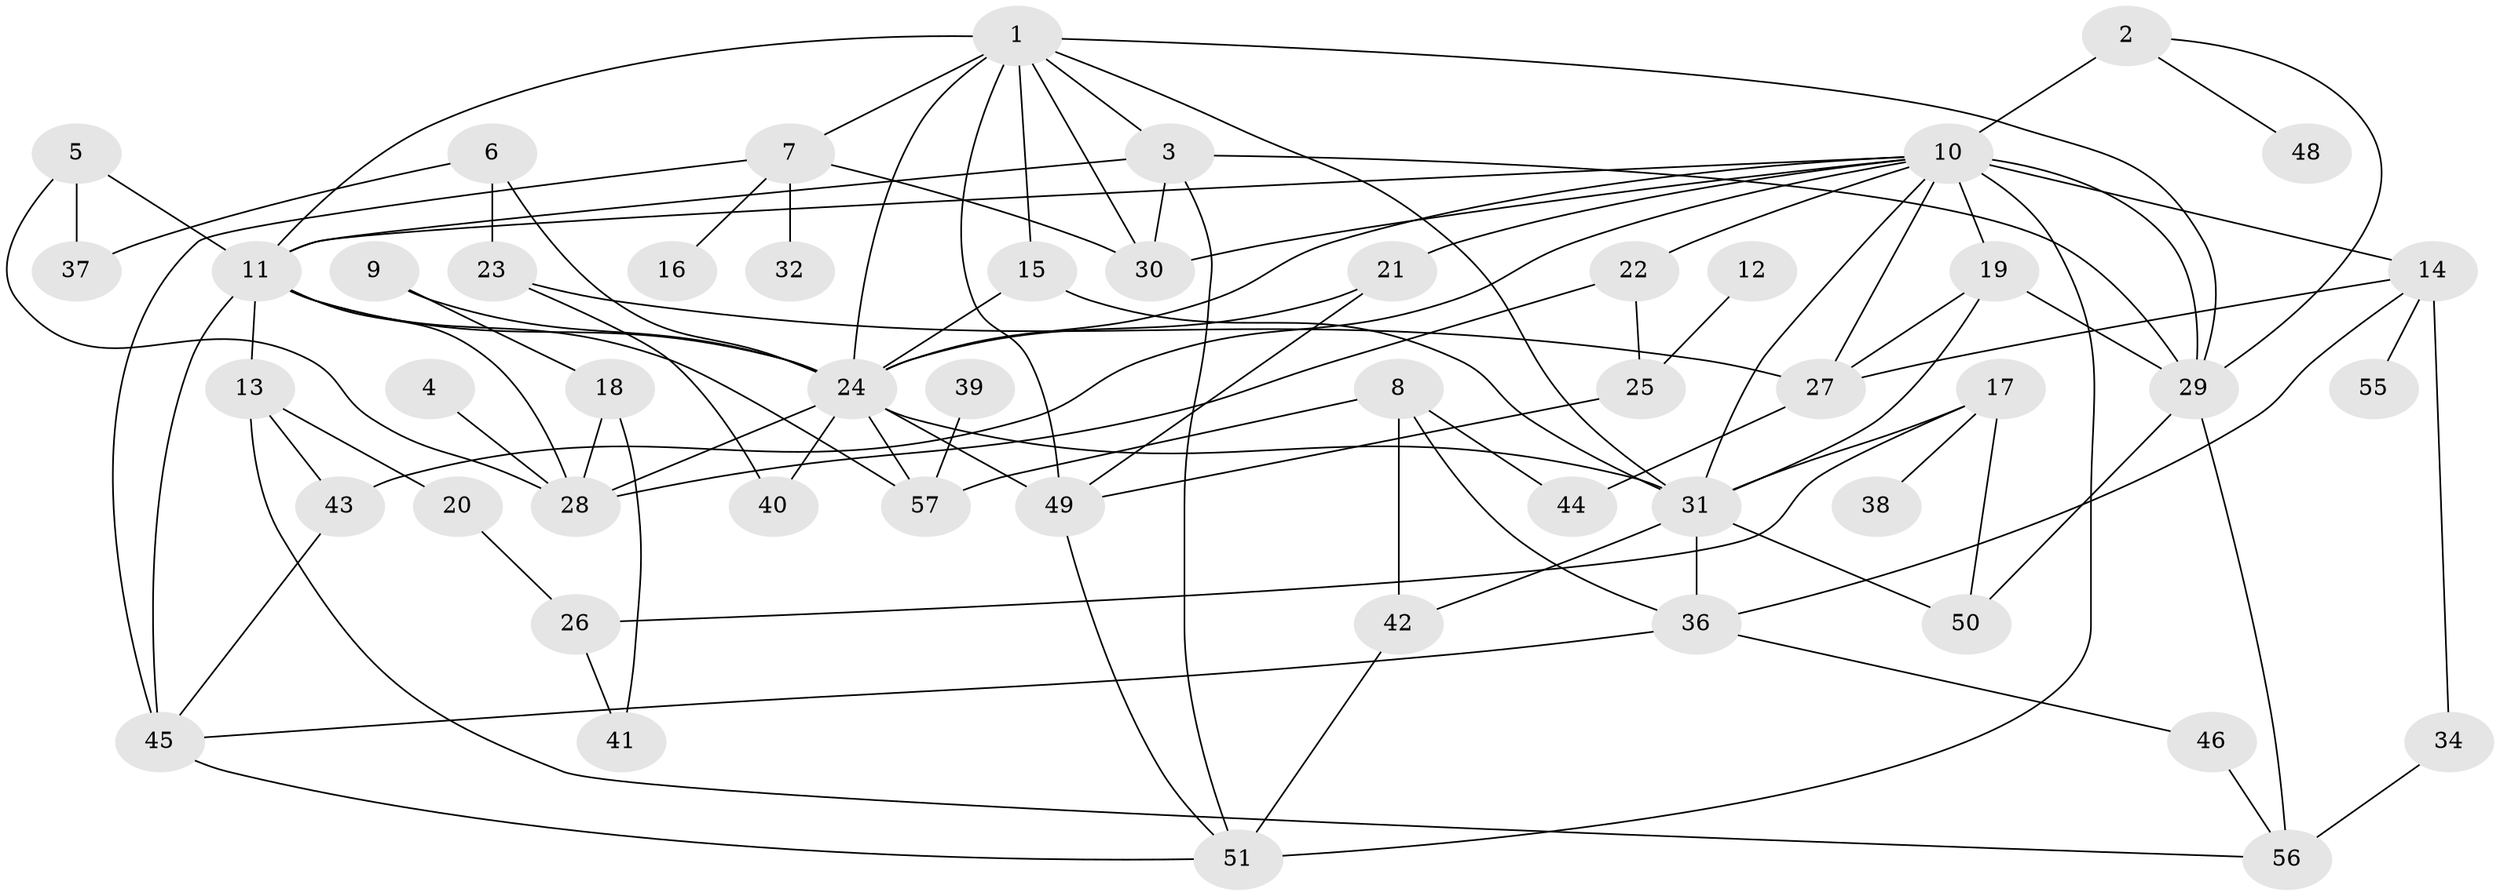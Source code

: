 // original degree distribution, {5: 0.13157894736842105, 4: 0.14035087719298245, 2: 0.2807017543859649, 1: 0.14035087719298245, 3: 0.18421052631578946, 6: 0.043859649122807015, 0: 0.05263157894736842, 7: 0.017543859649122806, 8: 0.008771929824561403}
// Generated by graph-tools (version 1.1) at 2025/33/03/09/25 02:33:55]
// undirected, 51 vertices, 98 edges
graph export_dot {
graph [start="1"]
  node [color=gray90,style=filled];
  1;
  2;
  3;
  4;
  5;
  6;
  7;
  8;
  9;
  10;
  11;
  12;
  13;
  14;
  15;
  16;
  17;
  18;
  19;
  20;
  21;
  22;
  23;
  24;
  25;
  26;
  27;
  28;
  29;
  30;
  31;
  32;
  34;
  36;
  37;
  38;
  39;
  40;
  41;
  42;
  43;
  44;
  45;
  46;
  48;
  49;
  50;
  51;
  55;
  56;
  57;
  1 -- 3 [weight=1.0];
  1 -- 7 [weight=1.0];
  1 -- 11 [weight=1.0];
  1 -- 15 [weight=1.0];
  1 -- 24 [weight=1.0];
  1 -- 29 [weight=2.0];
  1 -- 30 [weight=1.0];
  1 -- 31 [weight=1.0];
  1 -- 49 [weight=2.0];
  2 -- 10 [weight=2.0];
  2 -- 29 [weight=1.0];
  2 -- 48 [weight=1.0];
  3 -- 11 [weight=1.0];
  3 -- 29 [weight=1.0];
  3 -- 30 [weight=1.0];
  3 -- 51 [weight=1.0];
  4 -- 28 [weight=1.0];
  5 -- 11 [weight=1.0];
  5 -- 28 [weight=1.0];
  5 -- 37 [weight=1.0];
  6 -- 23 [weight=1.0];
  6 -- 24 [weight=1.0];
  6 -- 37 [weight=1.0];
  7 -- 16 [weight=1.0];
  7 -- 30 [weight=1.0];
  7 -- 32 [weight=1.0];
  7 -- 45 [weight=1.0];
  8 -- 36 [weight=1.0];
  8 -- 42 [weight=1.0];
  8 -- 44 [weight=1.0];
  8 -- 57 [weight=1.0];
  9 -- 18 [weight=1.0];
  9 -- 24 [weight=2.0];
  10 -- 11 [weight=1.0];
  10 -- 14 [weight=1.0];
  10 -- 19 [weight=1.0];
  10 -- 21 [weight=1.0];
  10 -- 22 [weight=1.0];
  10 -- 24 [weight=1.0];
  10 -- 27 [weight=1.0];
  10 -- 29 [weight=2.0];
  10 -- 30 [weight=1.0];
  10 -- 31 [weight=1.0];
  10 -- 43 [weight=1.0];
  10 -- 51 [weight=2.0];
  11 -- 13 [weight=1.0];
  11 -- 24 [weight=1.0];
  11 -- 28 [weight=1.0];
  11 -- 45 [weight=1.0];
  11 -- 57 [weight=1.0];
  12 -- 25 [weight=1.0];
  13 -- 20 [weight=1.0];
  13 -- 43 [weight=1.0];
  13 -- 56 [weight=1.0];
  14 -- 27 [weight=1.0];
  14 -- 34 [weight=1.0];
  14 -- 36 [weight=1.0];
  14 -- 55 [weight=1.0];
  15 -- 24 [weight=1.0];
  15 -- 31 [weight=1.0];
  17 -- 26 [weight=1.0];
  17 -- 31 [weight=2.0];
  17 -- 38 [weight=1.0];
  17 -- 50 [weight=1.0];
  18 -- 28 [weight=1.0];
  18 -- 41 [weight=1.0];
  19 -- 27 [weight=1.0];
  19 -- 29 [weight=1.0];
  19 -- 31 [weight=2.0];
  20 -- 26 [weight=1.0];
  21 -- 24 [weight=2.0];
  21 -- 49 [weight=1.0];
  22 -- 25 [weight=1.0];
  22 -- 28 [weight=1.0];
  23 -- 27 [weight=1.0];
  23 -- 40 [weight=1.0];
  24 -- 28 [weight=1.0];
  24 -- 31 [weight=1.0];
  24 -- 40 [weight=1.0];
  24 -- 49 [weight=2.0];
  24 -- 57 [weight=1.0];
  25 -- 49 [weight=1.0];
  26 -- 41 [weight=1.0];
  27 -- 44 [weight=1.0];
  29 -- 50 [weight=1.0];
  29 -- 56 [weight=1.0];
  31 -- 36 [weight=1.0];
  31 -- 42 [weight=1.0];
  31 -- 50 [weight=1.0];
  34 -- 56 [weight=1.0];
  36 -- 45 [weight=1.0];
  36 -- 46 [weight=1.0];
  39 -- 57 [weight=1.0];
  42 -- 51 [weight=1.0];
  43 -- 45 [weight=1.0];
  45 -- 51 [weight=1.0];
  46 -- 56 [weight=1.0];
  49 -- 51 [weight=1.0];
}
